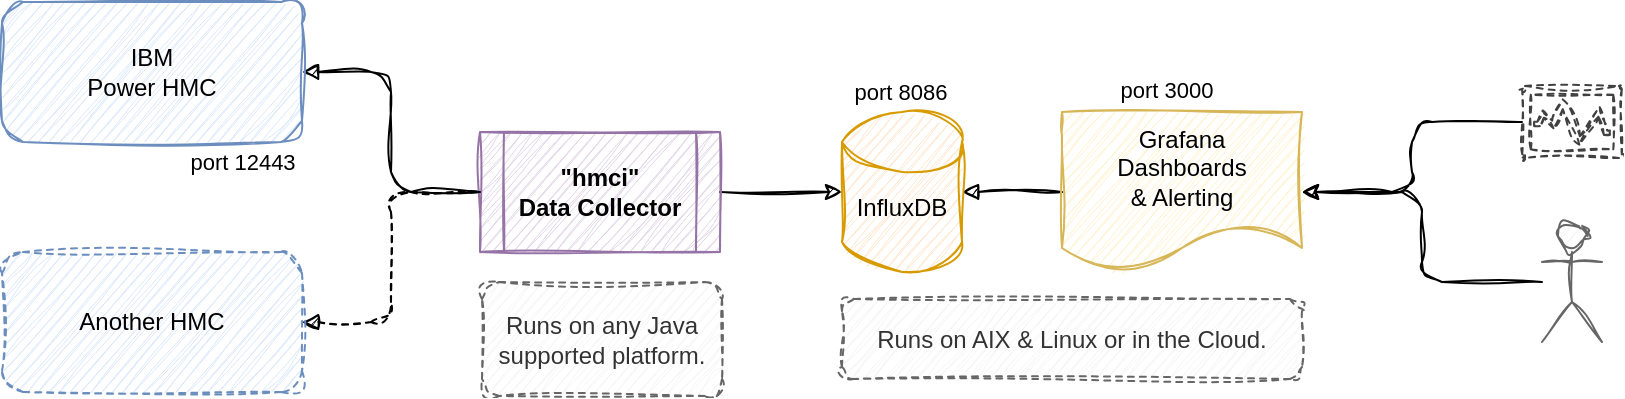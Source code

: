 <mxfile version="24.6.1" type="device">
  <diagram id="a7nnNqAxPxhrp0sOKCIs" name="Page-1">
    <mxGraphModel dx="1114" dy="1027" grid="1" gridSize="10" guides="1" tooltips="1" connect="1" arrows="1" fold="1" page="1" pageScale="1" pageWidth="1169" pageHeight="827" background="#FFFFFF" math="0" shadow="0">
      <root>
        <mxCell id="0" />
        <mxCell id="1" parent="0" />
        <mxCell id="eK-2ea2avwDUNnB4NnFu-4" style="edgeStyle=orthogonalEdgeStyle;rounded=1;orthogonalLoop=1;jettySize=auto;html=1;sketch=1;endArrow=none;endFill=0;startArrow=block;startFill=1;curveFitting=1;jiggle=2;strokeColor=#000000;" parent="1" source="eK-2ea2avwDUNnB4NnFu-1" target="eK-2ea2avwDUNnB4NnFu-3" edge="1">
          <mxGeometry relative="1" as="geometry" />
        </mxCell>
        <mxCell id="eK-2ea2avwDUNnB4NnFu-1" value="&lt;br&gt;InfluxDB" style="shape=cylinder2;whiteSpace=wrap;html=1;boundedLbl=1;backgroundOutline=1;size=15;fillColor=#ffe6cc;strokeColor=#d79b00;sketch=1;curveFitting=1;jiggle=2;fontColor=#000000;" parent="1" vertex="1">
          <mxGeometry x="460" y="75" width="60" height="80" as="geometry" />
        </mxCell>
        <mxCell id="eK-2ea2avwDUNnB4NnFu-5" style="edgeStyle=orthogonalEdgeStyle;rounded=1;orthogonalLoop=1;jettySize=auto;html=1;sketch=1;curveFitting=1;jiggle=2;strokeColor=#000000;" parent="1" source="eK-2ea2avwDUNnB4NnFu-2" target="eK-2ea2avwDUNnB4NnFu-1" edge="1">
          <mxGeometry relative="1" as="geometry" />
        </mxCell>
        <mxCell id="eK-2ea2avwDUNnB4NnFu-2" value="&lt;div&gt;&lt;b&gt;&quot;hmci&quot;&lt;/b&gt;&lt;/div&gt;&lt;div&gt;&lt;b&gt;Data Collector&lt;/b&gt;&lt;/div&gt;" style="shape=process;whiteSpace=wrap;html=1;backgroundOutline=1;fillColor=#e1d5e7;strokeColor=#9673a6;shadow=0;glass=0;rounded=0;gradientColor=none;sketch=1;curveFitting=1;jiggle=2;labelBackgroundColor=none;labelBorderColor=none;fontColor=#000000;" parent="1" vertex="1">
          <mxGeometry x="279" y="85" width="120" height="60" as="geometry" />
        </mxCell>
        <mxCell id="eK-2ea2avwDUNnB4NnFu-3" value="&lt;div&gt;Grafana&lt;/div&gt;&lt;div&gt;Dashboards&lt;/div&gt;&lt;div&gt;&amp;amp; Alerting&lt;br&gt;&lt;/div&gt;" style="shape=document;whiteSpace=wrap;html=1;boundedLbl=1;fillColor=#fff2cc;strokeColor=#d6b656;sketch=1;curveFitting=1;jiggle=2;fontColor=#000000;" parent="1" vertex="1">
          <mxGeometry x="570" y="75" width="120" height="80" as="geometry" />
        </mxCell>
        <mxCell id="eK-2ea2avwDUNnB4NnFu-7" style="edgeStyle=orthogonalEdgeStyle;rounded=1;orthogonalLoop=1;jettySize=auto;html=1;sketch=1;startArrow=block;startFill=1;endArrow=none;endFill=0;curveFitting=1;jiggle=2;strokeColor=#000000;" parent="1" source="eK-2ea2avwDUNnB4NnFu-6" target="eK-2ea2avwDUNnB4NnFu-2" edge="1">
          <mxGeometry relative="1" as="geometry" />
        </mxCell>
        <mxCell id="3" value="port 12443" style="edgeLabel;html=1;align=center;verticalAlign=middle;resizable=0;points=[];sketch=1;curveFitting=1;jiggle=2;fontColor=#000000;labelBackgroundColor=none;" parent="eK-2ea2avwDUNnB4NnFu-7" vertex="1" connectable="0">
          <mxGeometry x="-0.463" y="-3" relative="1" as="geometry">
            <mxPoint x="-70" y="42" as="offset" />
          </mxGeometry>
        </mxCell>
        <mxCell id="eK-2ea2avwDUNnB4NnFu-6" value="&lt;div&gt;IBM&lt;br&gt;&lt;/div&gt;&lt;div&gt;Power HMC&lt;/div&gt;" style="rounded=1;whiteSpace=wrap;html=1;fillColor=#dae8fc;strokeColor=#6c8ebf;sketch=1;curveFitting=1;jiggle=2;fontColor=#000000;" parent="1" vertex="1">
          <mxGeometry x="40" y="20" width="150" height="70" as="geometry" />
        </mxCell>
        <mxCell id="eK-2ea2avwDUNnB4NnFu-9" style="edgeStyle=orthogonalEdgeStyle;rounded=1;orthogonalLoop=1;jettySize=auto;html=1;dashed=1;sketch=1;startArrow=block;startFill=1;endArrow=none;endFill=0;curveFitting=1;jiggle=2;strokeColor=#000000;" parent="1" source="eK-2ea2avwDUNnB4NnFu-8" target="eK-2ea2avwDUNnB4NnFu-2" edge="1">
          <mxGeometry relative="1" as="geometry" />
        </mxCell>
        <mxCell id="eK-2ea2avwDUNnB4NnFu-8" value="&lt;div&gt;Another HMC&lt;/div&gt;" style="rounded=1;whiteSpace=wrap;html=1;strokeColor=#6c8ebf;dashed=1;fillColor=#dae8fc;sketch=1;curveFitting=1;jiggle=2;fontColor=#000000;" parent="1" vertex="1">
          <mxGeometry x="40" y="145" width="150" height="70" as="geometry" />
        </mxCell>
        <mxCell id="il_gvp9eyNAKFmqyvHfq-2" value="Runs on AIX &amp;amp; Linux or in the Cloud." style="rounded=1;whiteSpace=wrap;html=1;dashed=1;sketch=1;curveFitting=1;jiggle=2;fillColor=#f5f5f5;fontColor=#333333;strokeColor=#666666;" parent="1" vertex="1">
          <mxGeometry x="460" y="168.5" width="230" height="40" as="geometry" />
        </mxCell>
        <mxCell id="il_gvp9eyNAKFmqyvHfq-3" value="&lt;div&gt;&lt;span style=&quot;background-color: initial;&quot;&gt;Runs on any Java supported platform.&lt;/span&gt;&lt;br&gt;&lt;/div&gt;" style="rounded=1;whiteSpace=wrap;html=1;dashed=1;sketch=1;curveFitting=1;jiggle=2;fillColor=#f5f5f5;fontColor=#333333;strokeColor=#666666;" parent="1" vertex="1">
          <mxGeometry x="280" y="160" width="120" height="57" as="geometry" />
        </mxCell>
        <mxCell id="4" value="port 8086" style="edgeLabel;html=1;align=center;verticalAlign=middle;resizable=0;points=[];sketch=1;curveFitting=1;jiggle=2;labelBackgroundColor=none;fontColor=#000000;" parent="1" vertex="1" connectable="0">
          <mxGeometry x="486" y="48" as="geometry">
            <mxPoint x="3" y="17" as="offset" />
          </mxGeometry>
        </mxCell>
        <mxCell id="5" value="port 3000" style="edgeLabel;html=1;align=center;verticalAlign=middle;resizable=0;points=[];sketch=1;curveFitting=1;jiggle=2;labelBackgroundColor=none;fontColor=#000000;" parent="1" vertex="1" connectable="0">
          <mxGeometry x="500" y="80" as="geometry">
            <mxPoint x="122" y="-16" as="offset" />
          </mxGeometry>
        </mxCell>
        <mxCell id="8" style="edgeStyle=orthogonalEdgeStyle;rounded=1;orthogonalLoop=1;jettySize=auto;html=1;startArrow=none;startFill=0;endArrow=classic;endFill=1;strokeColor=#000000;sketch=1;curveFitting=1;jiggle=2;" parent="1" source="7" target="eK-2ea2avwDUNnB4NnFu-3" edge="1">
          <mxGeometry relative="1" as="geometry" />
        </mxCell>
        <mxCell id="7" value="" style="shape=umlActor;verticalLabelPosition=bottom;verticalAlign=top;html=1;outlineConnect=0;sketch=1;curveFitting=1;jiggle=2;fillColor=#f5f5f5;fontColor=#333333;strokeColor=#666666;" parent="1" vertex="1">
          <mxGeometry x="810" y="130" width="30" height="60" as="geometry" />
        </mxCell>
        <mxCell id="HuDfst_B4G-cJXnaIiwU-9" style="edgeStyle=orthogonalEdgeStyle;rounded=1;orthogonalLoop=1;jettySize=auto;html=1;sketch=1;exitX=0;exitY=0.5;exitDx=0;exitDy=0;exitPerimeter=0;curveFitting=1;jiggle=2;strokeColor=#000000;" parent="1" source="ELxNKaPeGcrwnc6_koLf-10" target="eK-2ea2avwDUNnB4NnFu-3" edge="1">
          <mxGeometry relative="1" as="geometry">
            <mxPoint x="795.5" y="80" as="sourcePoint" />
          </mxGeometry>
        </mxCell>
        <mxCell id="ELxNKaPeGcrwnc6_koLf-10" value="" style="aspect=fixed;pointerEvents=1;shadow=0;dashed=1;html=1;labelPosition=center;verticalLabelPosition=bottom;verticalAlign=top;align=center;shape=mxgraph.mscae.enterprise.performance_monitor;strokeWidth=1;opacity=75;sketch=1;curveFitting=1;jiggle=2;" parent="1" vertex="1">
          <mxGeometry x="800" y="62" width="50" height="36" as="geometry" />
        </mxCell>
      </root>
    </mxGraphModel>
  </diagram>
</mxfile>
